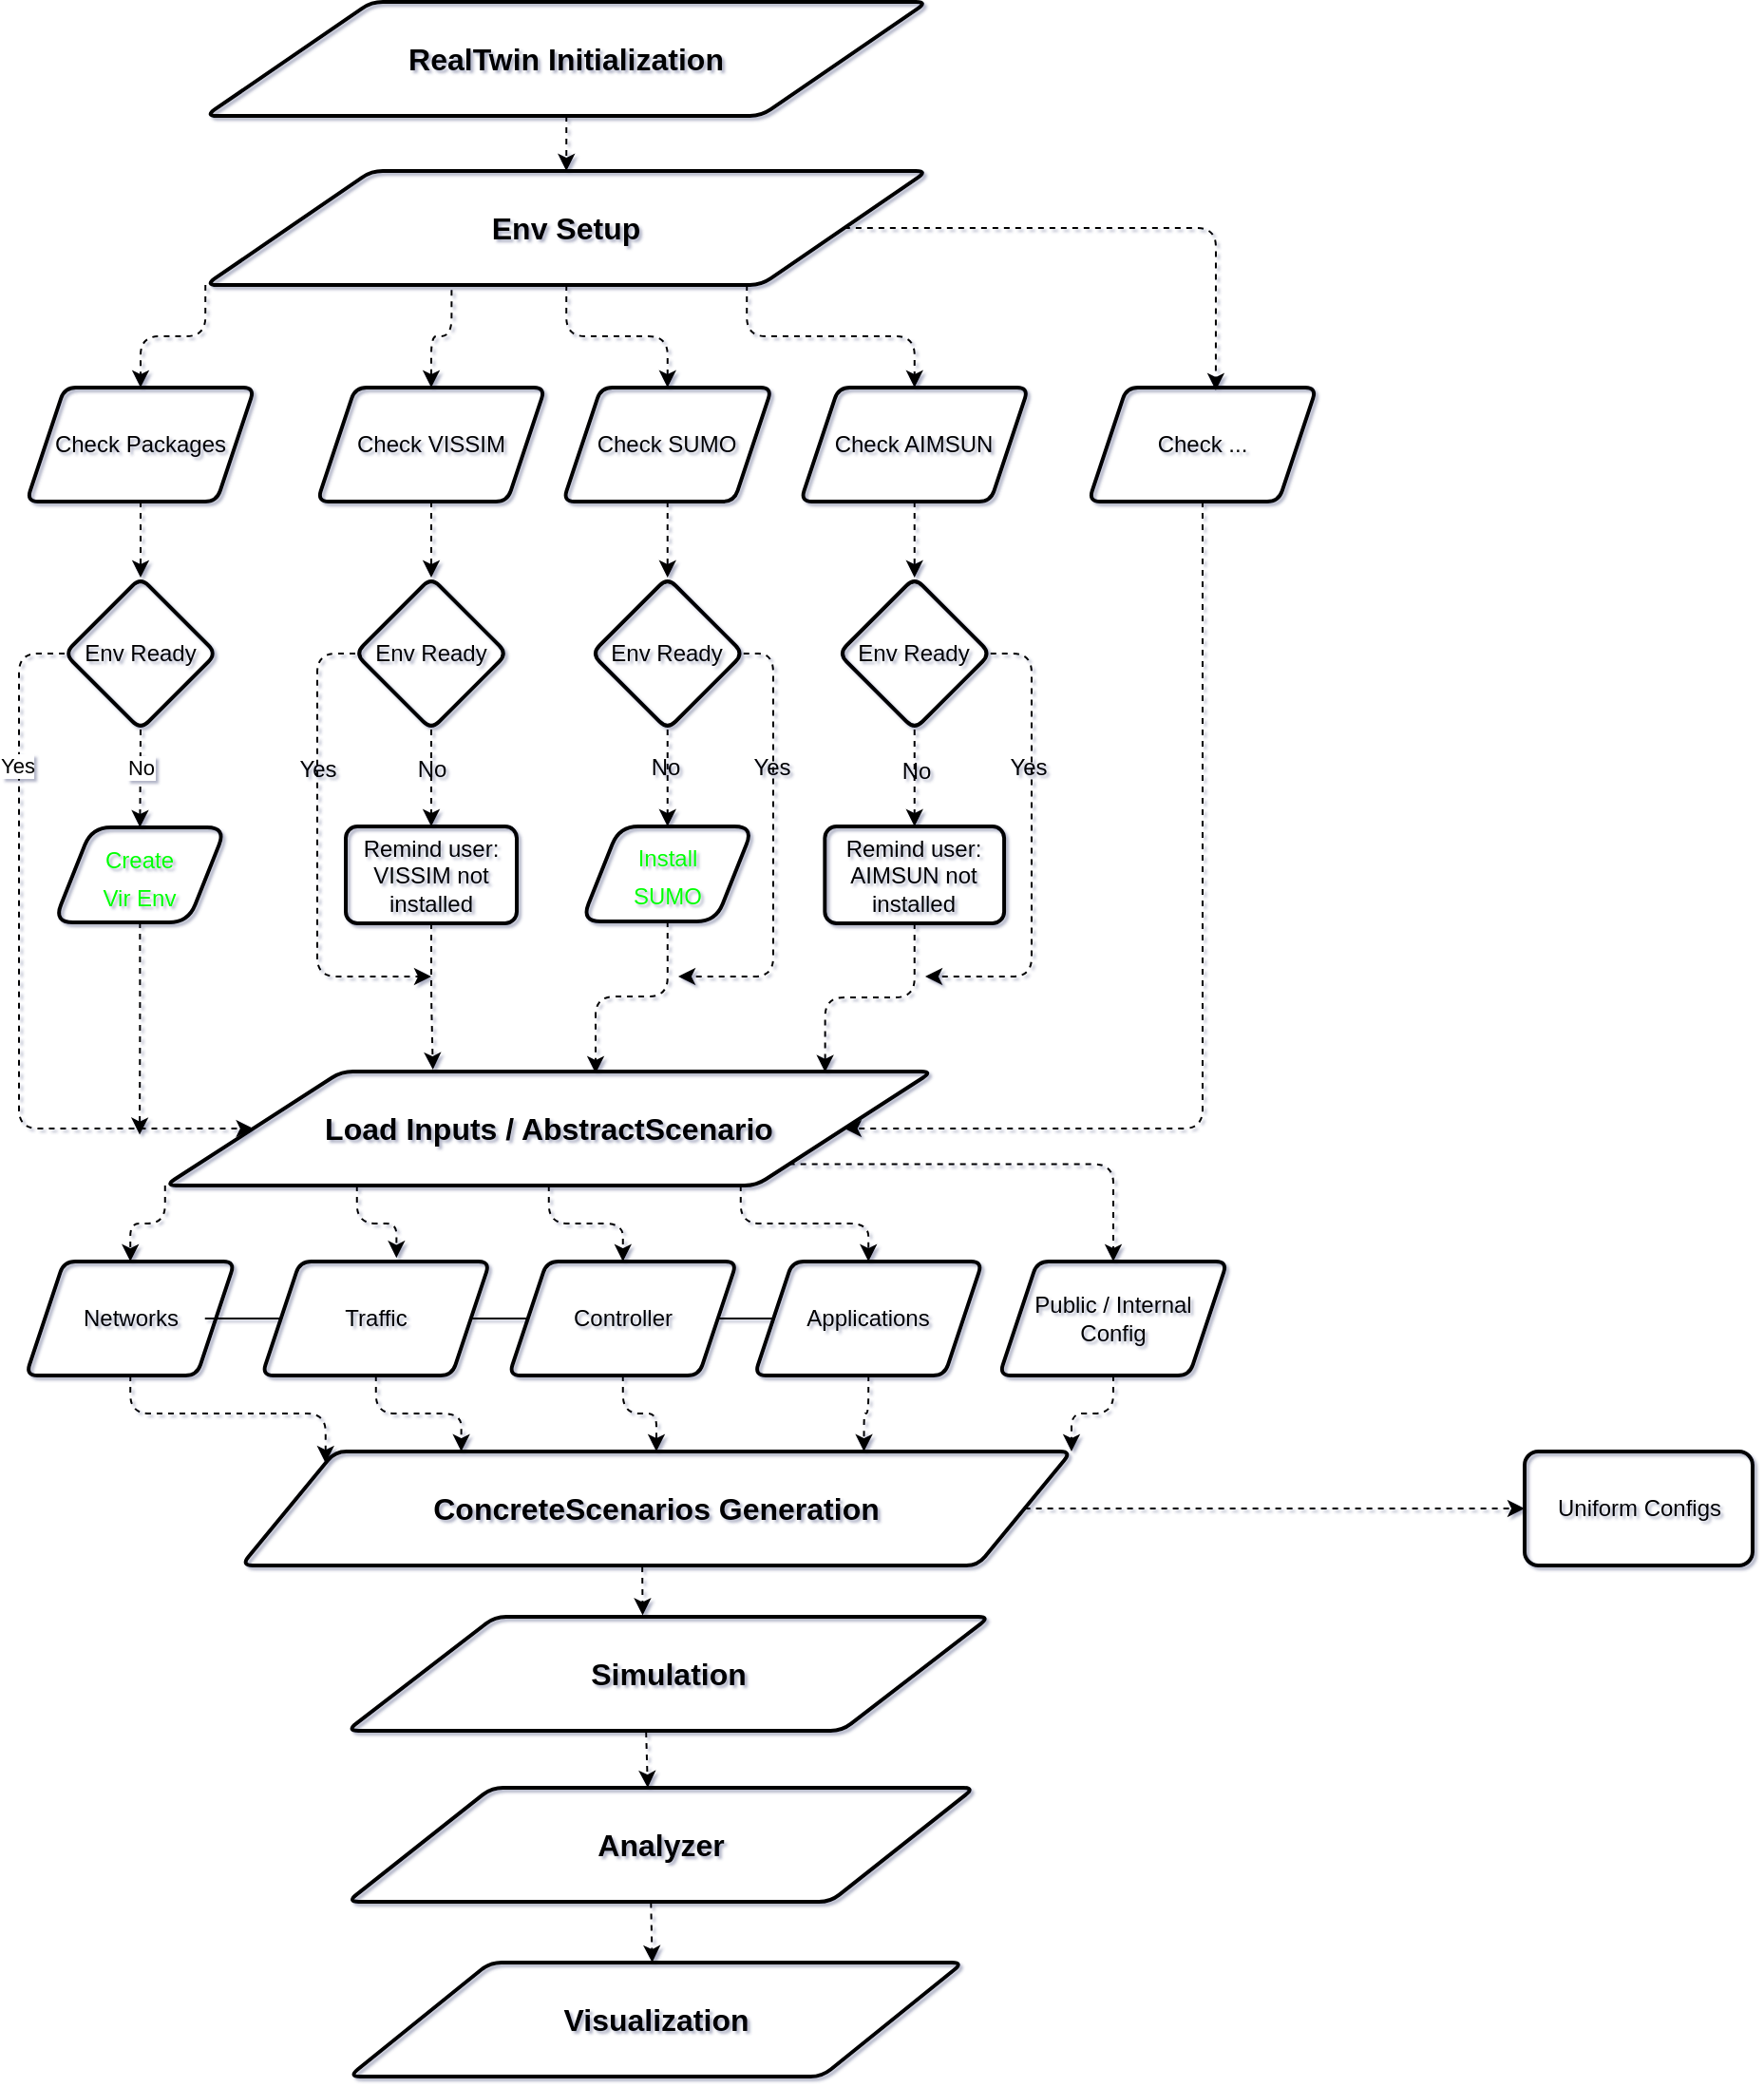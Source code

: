 <mxfile>
    <diagram id="FxDfkc90zArqB3Rua8Ul" name="Page-1">
        <mxGraphModel dx="1520" dy="787" grid="0" gridSize="10" guides="1" tooltips="1" connect="1" arrows="1" fold="1" page="1" pageScale="1" pageWidth="827" pageHeight="1169" background="none" math="1" shadow="1">
            <root>
                <mxCell id="0"/>
                <mxCell id="1" parent="0"/>
                <mxCell id="37" value="" style="edgeStyle=orthogonalEdgeStyle;html=1;dashed=1;fontSize=16;endArrow=classic;endFill=1;" parent="1" source="6" target="36" edge="1">
                    <mxGeometry relative="1" as="geometry"/>
                </mxCell>
                <mxCell id="6" value="Check SUMO" style="shape=parallelogram;perimeter=parallelogramPerimeter;whiteSpace=wrap;html=1;fixedSize=1;strokeWidth=2;rounded=1;arcSize=12;fillColor=none;" parent="1" vertex="1">
                    <mxGeometry x="353.37" y="236" width="110" height="60" as="geometry"/>
                </mxCell>
                <mxCell id="29" value="" style="edgeStyle=orthogonalEdgeStyle;html=1;dashed=1;fontSize=16;endArrow=classic;endFill=1;" parent="1" source="8" target="28" edge="1">
                    <mxGeometry relative="1" as="geometry"/>
                </mxCell>
                <mxCell id="8" value="Check VISSIM" style="shape=parallelogram;perimeter=parallelogramPerimeter;whiteSpace=wrap;html=1;fixedSize=1;strokeWidth=2;rounded=1;arcSize=12;fillColor=none;" parent="1" vertex="1">
                    <mxGeometry x="224" y="236" width="120" height="60" as="geometry"/>
                </mxCell>
                <mxCell id="39" value="" style="edgeStyle=orthogonalEdgeStyle;html=1;dashed=1;fontSize=16;endArrow=classic;endFill=1;" parent="1" source="10" target="38" edge="1">
                    <mxGeometry relative="1" as="geometry"/>
                </mxCell>
                <mxCell id="10" value="Check AIMSUN" style="shape=parallelogram;perimeter=parallelogramPerimeter;whiteSpace=wrap;html=1;fixedSize=1;strokeWidth=2;rounded=1;arcSize=12;fillColor=none;" parent="1" vertex="1">
                    <mxGeometry x="478.37" y="236" width="120" height="60" as="geometry"/>
                </mxCell>
                <mxCell id="138" style="edgeStyle=orthogonalEdgeStyle;html=1;exitX=0.25;exitY=1;exitDx=0;exitDy=0;entryX=0.59;entryY=-0.031;entryDx=0;entryDy=0;entryPerimeter=0;dashed=1;fontSize=12;endArrow=classic;endFill=1;" parent="1" source="13" target="17" edge="1">
                    <mxGeometry relative="1" as="geometry"/>
                </mxCell>
                <mxCell id="139" style="edgeStyle=orthogonalEdgeStyle;html=1;exitX=0.5;exitY=1;exitDx=0;exitDy=0;entryX=0.5;entryY=0;entryDx=0;entryDy=0;dashed=1;fontSize=12;endArrow=classic;endFill=1;" parent="1" source="13" target="18" edge="1">
                    <mxGeometry relative="1" as="geometry"/>
                </mxCell>
                <mxCell id="140" style="edgeStyle=orthogonalEdgeStyle;html=1;exitX=0.75;exitY=1;exitDx=0;exitDy=0;entryX=0.5;entryY=0;entryDx=0;entryDy=0;dashed=1;fontSize=12;endArrow=classic;endFill=1;" parent="1" source="13" target="19" edge="1">
                    <mxGeometry relative="1" as="geometry"/>
                </mxCell>
                <mxCell id="142" style="edgeStyle=orthogonalEdgeStyle;html=1;exitX=0;exitY=1;exitDx=0;exitDy=0;entryX=0.5;entryY=0;entryDx=0;entryDy=0;dashed=1;fontSize=12;endArrow=classic;endFill=1;" parent="1" source="13" target="15" edge="1">
                    <mxGeometry relative="1" as="geometry"/>
                </mxCell>
                <mxCell id="176" style="edgeStyle=orthogonalEdgeStyle;html=1;exitX=1;exitY=1;exitDx=0;exitDy=0;dashed=1;" edge="1" parent="1" source="13" target="172">
                    <mxGeometry relative="1" as="geometry"/>
                </mxCell>
                <mxCell id="13" value="&lt;b&gt;&lt;font style=&quot;font-size: 16px;&quot;&gt;Load Inputs / AbstractScenario&lt;/font&gt;&lt;/b&gt;" style="shape=parallelogram;html=1;strokeWidth=2;perimeter=parallelogramPerimeter;whiteSpace=wrap;rounded=1;arcSize=12;size=0.23;fillColor=none;" parent="1" vertex="1">
                    <mxGeometry x="143.88" y="596" width="404" height="60" as="geometry"/>
                </mxCell>
                <mxCell id="14" style="edgeStyle=none;html=1;exitX=1;exitY=0.5;exitDx=0;exitDy=0;entryX=0;entryY=0.5;entryDx=0;entryDy=0;fontSize=16;endArrow=none;endFill=0;" parent="1" target="17" edge="1">
                    <mxGeometry relative="1" as="geometry">
                        <mxPoint x="164.88" y="726" as="sourcePoint"/>
                    </mxGeometry>
                </mxCell>
                <mxCell id="126" style="edgeStyle=orthogonalEdgeStyle;html=1;exitX=0.5;exitY=1;exitDx=0;exitDy=0;entryX=0;entryY=0;entryDx=0;entryDy=0;dashed=1;fontSize=16;endArrow=classic;endFill=1;" parent="1" source="15" target="116" edge="1">
                    <mxGeometry relative="1" as="geometry"/>
                </mxCell>
                <mxCell id="15" value="Networks" style="shape=parallelogram;perimeter=parallelogramPerimeter;whiteSpace=wrap;html=1;fixedSize=1;strokeWidth=2;rounded=1;arcSize=12;fillColor=none;" parent="1" vertex="1">
                    <mxGeometry x="70.63" y="696" width="110" height="60" as="geometry"/>
                </mxCell>
                <mxCell id="16" value="" style="edgeStyle=none;html=1;fontSize=16;endArrow=none;endFill=0;" parent="1" source="17" target="18" edge="1">
                    <mxGeometry relative="1" as="geometry"/>
                </mxCell>
                <mxCell id="129" style="edgeStyle=orthogonalEdgeStyle;html=1;exitX=0.5;exitY=1;exitDx=0;exitDy=0;entryX=0.265;entryY=0;entryDx=0;entryDy=0;dashed=1;fontSize=16;endArrow=classic;endFill=1;entryPerimeter=0;" parent="1" source="17" target="116" edge="1">
                    <mxGeometry relative="1" as="geometry"/>
                </mxCell>
                <mxCell id="17" value="Traffic" style="shape=parallelogram;perimeter=parallelogramPerimeter;whiteSpace=wrap;html=1;fixedSize=1;strokeWidth=2;rounded=1;arcSize=12;fillColor=none;" parent="1" vertex="1">
                    <mxGeometry x="194.88" y="696" width="120" height="60" as="geometry"/>
                </mxCell>
                <mxCell id="20" style="edgeStyle=none;html=1;exitX=1;exitY=0.5;exitDx=0;exitDy=0;entryX=0;entryY=0.5;entryDx=0;entryDy=0;fontSize=16;endArrow=none;endFill=0;" parent="1" source="18" target="19" edge="1">
                    <mxGeometry relative="1" as="geometry"/>
                </mxCell>
                <mxCell id="128" style="edgeStyle=orthogonalEdgeStyle;html=1;exitX=0.5;exitY=1;exitDx=0;exitDy=0;entryX=0.5;entryY=0;entryDx=0;entryDy=0;dashed=1;fontSize=16;endArrow=classic;endFill=1;" parent="1" source="18" target="116" edge="1">
                    <mxGeometry relative="1" as="geometry"/>
                </mxCell>
                <mxCell id="18" value="Controller" style="shape=parallelogram;perimeter=parallelogramPerimeter;whiteSpace=wrap;html=1;fixedSize=1;strokeWidth=2;rounded=1;arcSize=12;fillColor=none;" parent="1" vertex="1">
                    <mxGeometry x="324.88" y="696" width="120" height="60" as="geometry"/>
                </mxCell>
                <mxCell id="127" style="edgeStyle=orthogonalEdgeStyle;html=1;exitX=0.5;exitY=1;exitDx=0;exitDy=0;entryX=0.75;entryY=0;entryDx=0;entryDy=0;dashed=1;fontSize=16;endArrow=classic;endFill=1;" parent="1" source="19" target="116" edge="1">
                    <mxGeometry relative="1" as="geometry"/>
                </mxCell>
                <mxCell id="19" value="Applications" style="shape=parallelogram;perimeter=parallelogramPerimeter;whiteSpace=wrap;html=1;fixedSize=1;strokeWidth=2;rounded=1;arcSize=12;fillColor=none;" parent="1" vertex="1">
                    <mxGeometry x="454.13" y="696" width="120" height="60" as="geometry"/>
                </mxCell>
                <mxCell id="35" value="" style="edgeStyle=orthogonalEdgeStyle;html=1;dashed=1;fontSize=16;endArrow=classic;endFill=1;" parent="1" source="28" target="34" edge="1">
                    <mxGeometry relative="1" as="geometry"/>
                </mxCell>
                <mxCell id="47" value="&lt;font style=&quot;font-size: 12px;&quot;&gt;No&lt;/font&gt;" style="edgeLabel;html=1;align=center;verticalAlign=middle;resizable=0;points=[];fontSize=16;labelBackgroundColor=none;" parent="35" vertex="1" connectable="0">
                    <mxGeometry x="-0.273" relative="1" as="geometry">
                        <mxPoint as="offset"/>
                    </mxGeometry>
                </mxCell>
                <mxCell id="65" style="edgeStyle=elbowEdgeStyle;html=1;exitX=0;exitY=0.5;exitDx=0;exitDy=0;dashed=1;fontSize=12;endArrow=classic;endFill=1;" parent="1" source="28" edge="1">
                    <mxGeometry relative="1" as="geometry">
                        <mxPoint x="284" y="546" as="targetPoint"/>
                        <Array as="points">
                            <mxPoint x="224" y="466"/>
                        </Array>
                    </mxGeometry>
                </mxCell>
                <mxCell id="67" value="Yes" style="edgeLabel;html=1;align=center;verticalAlign=middle;resizable=0;points=[];fontSize=12;labelBackgroundColor=none;" parent="65" vertex="1" connectable="0">
                    <mxGeometry x="-0.333" relative="1" as="geometry">
                        <mxPoint y="-3" as="offset"/>
                    </mxGeometry>
                </mxCell>
                <mxCell id="28" value="Env Ready" style="rhombus;whiteSpace=wrap;html=1;strokeWidth=2;rounded=1;arcSize=12;fillColor=none;" parent="1" vertex="1">
                    <mxGeometry x="244" y="336" width="80" height="80" as="geometry"/>
                </mxCell>
                <mxCell id="59" style="edgeStyle=elbowEdgeStyle;elbow=vertical;html=1;exitX=0.5;exitY=1;exitDx=0;exitDy=0;entryX=0.349;entryY=-0.017;entryDx=0;entryDy=0;entryPerimeter=0;dashed=1;fontSize=12;endArrow=classic;endFill=1;" parent="1" source="34" target="13" edge="1">
                    <mxGeometry relative="1" as="geometry"/>
                </mxCell>
                <mxCell id="34" value="Remind user: VISSIM not installed" style="whiteSpace=wrap;html=1;strokeWidth=2;rounded=1;arcSize=12;fillColor=none;" parent="1" vertex="1">
                    <mxGeometry x="239" y="467" width="90" height="51" as="geometry"/>
                </mxCell>
                <mxCell id="52" style="edgeStyle=orthogonalEdgeStyle;html=1;exitX=0.5;exitY=1;exitDx=0;exitDy=0;entryX=0.5;entryY=0;entryDx=0;entryDy=0;dashed=1;fontSize=12;endArrow=classic;endFill=1;" parent="1" source="36" target="50" edge="1">
                    <mxGeometry relative="1" as="geometry"/>
                </mxCell>
                <mxCell id="54" value="No" style="edgeLabel;html=1;align=center;verticalAlign=middle;resizable=0;points=[];fontSize=12;labelBackgroundColor=none;" parent="52" vertex="1" connectable="0">
                    <mxGeometry x="-0.271" relative="1" as="geometry">
                        <mxPoint x="-2" y="1" as="offset"/>
                    </mxGeometry>
                </mxCell>
                <mxCell id="56" style="edgeStyle=elbowEdgeStyle;html=1;exitX=1;exitY=0.5;exitDx=0;exitDy=0;dashed=1;fontSize=12;endArrow=classic;endFill=1;" parent="1" source="36" edge="1">
                    <mxGeometry relative="1" as="geometry">
                        <mxPoint x="414" y="546" as="targetPoint"/>
                        <Array as="points">
                            <mxPoint x="464" y="456"/>
                        </Array>
                    </mxGeometry>
                </mxCell>
                <mxCell id="57" value="Yes" style="edgeLabel;html=1;align=center;verticalAlign=middle;resizable=0;points=[];fontSize=12;labelBackgroundColor=none;" parent="56" vertex="1" connectable="0">
                    <mxGeometry x="-0.189" y="1" relative="1" as="geometry">
                        <mxPoint x="-2" y="-20" as="offset"/>
                    </mxGeometry>
                </mxCell>
                <mxCell id="36" value="Env Ready" style="rhombus;whiteSpace=wrap;html=1;strokeWidth=2;rounded=1;arcSize=12;fillColor=none;" parent="1" vertex="1">
                    <mxGeometry x="368.37" y="336" width="80" height="80" as="geometry"/>
                </mxCell>
                <mxCell id="45" value="" style="edgeStyle=orthogonalEdgeStyle;html=1;dashed=1;fontSize=16;endArrow=classic;endFill=1;" parent="1" source="38" target="44" edge="1">
                    <mxGeometry relative="1" as="geometry"/>
                </mxCell>
                <mxCell id="48" value="&lt;font style=&quot;font-size: 12px;&quot;&gt;No&lt;/font&gt;" style="edgeLabel;html=1;align=center;verticalAlign=middle;resizable=0;points=[];fontSize=16;backgroundOutline=0;labelBackgroundColor=none;" parent="45" vertex="1" connectable="0">
                    <mxGeometry x="0.208" y="1" relative="1" as="geometry">
                        <mxPoint x="-1" y="-11" as="offset"/>
                    </mxGeometry>
                </mxCell>
                <mxCell id="66" style="edgeStyle=elbowEdgeStyle;html=1;exitX=1;exitY=0.5;exitDx=0;exitDy=0;dashed=1;fontSize=12;endArrow=classic;endFill=1;" parent="1" source="38" edge="1">
                    <mxGeometry relative="1" as="geometry">
                        <mxPoint x="544" y="546" as="targetPoint"/>
                        <Array as="points">
                            <mxPoint x="600" y="456"/>
                        </Array>
                    </mxGeometry>
                </mxCell>
                <mxCell id="68" value="Yes" style="edgeLabel;html=1;align=center;verticalAlign=middle;resizable=0;points=[];fontSize=12;labelBackgroundColor=none;" parent="66" vertex="1" connectable="0">
                    <mxGeometry x="-0.358" y="1" relative="1" as="geometry">
                        <mxPoint x="-3" y="2" as="offset"/>
                    </mxGeometry>
                </mxCell>
                <mxCell id="38" value="Env Ready" style="rhombus;whiteSpace=wrap;html=1;strokeWidth=2;rounded=1;arcSize=12;fillColor=none;" parent="1" vertex="1">
                    <mxGeometry x="498.37" y="336" width="80" height="80" as="geometry"/>
                </mxCell>
                <mxCell id="60" style="edgeStyle=elbowEdgeStyle;elbow=vertical;html=1;exitX=0.5;exitY=1;exitDx=0;exitDy=0;entryX=0.86;entryY=0.006;entryDx=0;entryDy=0;entryPerimeter=0;dashed=1;fontSize=12;endArrow=classic;endFill=1;" parent="1" source="44" target="13" edge="1">
                    <mxGeometry relative="1" as="geometry"/>
                </mxCell>
                <mxCell id="44" value="Remind user: AIMSUN not installed" style="whiteSpace=wrap;html=1;strokeWidth=2;rounded=1;arcSize=12;strokeColor=default;fillColor=none;" parent="1" vertex="1">
                    <mxGeometry x="491.18" y="467" width="94.37" height="51" as="geometry"/>
                </mxCell>
                <mxCell id="53" style="edgeStyle=orthogonalEdgeStyle;html=1;exitX=0.5;exitY=1;exitDx=0;exitDy=0;dashed=1;fontSize=12;endArrow=classic;endFill=1;entryX=0.561;entryY=0.016;entryDx=0;entryDy=0;entryPerimeter=0;" parent="1" source="50" target="13" edge="1">
                    <mxGeometry relative="1" as="geometry">
                        <mxPoint x="409" y="576" as="targetPoint"/>
                    </mxGeometry>
                </mxCell>
                <mxCell id="50" value="&lt;font color=&quot;#00ff00&quot; style=&quot;font-size: 12px;&quot;&gt;Install &lt;br&gt;SUMO&lt;/font&gt;" style="shape=parallelogram;perimeter=parallelogramPerimeter;whiteSpace=wrap;html=1;fixedSize=1;fontSize=16;fillColor=none;rounded=1;strokeWidth=2;" parent="1" vertex="1">
                    <mxGeometry x="363.06" y="467" width="90.63" height="50" as="geometry"/>
                </mxCell>
                <mxCell id="169" style="edgeStyle=none;html=1;exitX=0.483;exitY=1.009;exitDx=0;exitDy=0;entryX=0.46;entryY=-0.013;entryDx=0;entryDy=0;entryPerimeter=0;dashed=1;exitPerimeter=0;" edge="1" parent="1" source="116" target="117">
                    <mxGeometry relative="1" as="geometry"/>
                </mxCell>
                <mxCell id="178" value="" style="edgeStyle=orthogonalEdgeStyle;html=1;dashed=1;fontColor=#00FF00;" edge="1" parent="1" source="116" target="177">
                    <mxGeometry relative="1" as="geometry"/>
                </mxCell>
                <mxCell id="116" value="&lt;b&gt;&lt;font style=&quot;font-size: 16px;&quot;&gt;ConcreteScenarios Generation&lt;/font&gt;&lt;/b&gt;" style="shape=parallelogram;html=1;strokeWidth=2;perimeter=parallelogramPerimeter;whiteSpace=wrap;rounded=1;arcSize=12;size=0.113;fillColor=none;" parent="1" vertex="1">
                    <mxGeometry x="184" y="796" width="437" height="60" as="geometry"/>
                </mxCell>
                <mxCell id="170" style="edgeStyle=none;html=1;exitX=0.486;exitY=1.008;exitDx=0;exitDy=0;entryX=0.5;entryY=0;entryDx=0;entryDy=0;dashed=1;exitPerimeter=0;" edge="1" parent="1">
                    <mxGeometry relative="1" as="geometry">
                        <mxPoint x="397.078" y="943.48" as="sourcePoint"/>
                        <mxPoint x="397.935" y="973" as="targetPoint"/>
                    </mxGeometry>
                </mxCell>
                <mxCell id="117" value="&lt;b&gt;&lt;font style=&quot;font-size: 16px;&quot;&gt;Simulation&lt;/font&gt;&lt;/b&gt;" style="shape=parallelogram;html=1;strokeWidth=2;perimeter=parallelogramPerimeter;whiteSpace=wrap;rounded=1;arcSize=12;size=0.23;fillColor=none;" parent="1" vertex="1">
                    <mxGeometry x="239.63" y="883" width="338.37" height="60" as="geometry"/>
                </mxCell>
                <mxCell id="171" style="edgeStyle=none;html=1;exitX=0.49;exitY=1.004;exitDx=0;exitDy=0;entryX=0.5;entryY=0;entryDx=0;entryDy=0;dashed=1;exitPerimeter=0;" edge="1" parent="1">
                    <mxGeometry relative="1" as="geometry">
                        <mxPoint x="399.634" y="1033.24" as="sourcePoint"/>
                        <mxPoint x="400.315" y="1065" as="targetPoint"/>
                    </mxGeometry>
                </mxCell>
                <mxCell id="118" value="&lt;b&gt;&lt;font style=&quot;font-size: 16px;&quot;&gt;Analyzer&lt;/font&gt;&lt;/b&gt;" style="shape=parallelogram;html=1;strokeWidth=2;perimeter=parallelogramPerimeter;whiteSpace=wrap;rounded=1;arcSize=12;size=0.23;fillColor=none;" parent="1" vertex="1">
                    <mxGeometry x="239.87" y="973" width="330.13" height="60" as="geometry"/>
                </mxCell>
                <mxCell id="119" value="&lt;b&gt;&lt;font style=&quot;font-size: 16px;&quot;&gt;Visualization&lt;/font&gt;&lt;/b&gt;" style="shape=parallelogram;html=1;strokeWidth=2;perimeter=parallelogramPerimeter;whiteSpace=wrap;rounded=1;arcSize=12;size=0.23;fillColor=none;" parent="1" vertex="1">
                    <mxGeometry x="240.63" y="1065" width="323.37" height="60" as="geometry"/>
                </mxCell>
                <mxCell id="150" style="edgeStyle=orthogonalEdgeStyle;html=1;exitX=1;exitY=0.5;exitDx=0;exitDy=0;entryX=0.558;entryY=0.025;entryDx=0;entryDy=0;entryPerimeter=0;dashed=1;fontSize=12;endArrow=classic;endFill=1;" parent="1" source="131" target="147" edge="1">
                    <mxGeometry relative="1" as="geometry"/>
                </mxCell>
                <mxCell id="153" style="edgeStyle=orthogonalEdgeStyle;html=1;exitX=0;exitY=1;exitDx=0;exitDy=0;entryX=0.5;entryY=0;entryDx=0;entryDy=0;dashed=1;" edge="1" parent="1" source="131" target="152">
                    <mxGeometry relative="1" as="geometry"/>
                </mxCell>
                <mxCell id="165" style="edgeStyle=orthogonalEdgeStyle;html=1;exitX=0.75;exitY=1;exitDx=0;exitDy=0;entryX=0.5;entryY=0;entryDx=0;entryDy=0;dashed=1;" edge="1" parent="1" source="131" target="10">
                    <mxGeometry relative="1" as="geometry"/>
                </mxCell>
                <mxCell id="166" style="edgeStyle=orthogonalEdgeStyle;html=1;exitX=0.5;exitY=1;exitDx=0;exitDy=0;entryX=0.5;entryY=0;entryDx=0;entryDy=0;dashed=1;" edge="1" parent="1" source="131" target="6">
                    <mxGeometry relative="1" as="geometry"/>
                </mxCell>
                <mxCell id="168" style="edgeStyle=orthogonalEdgeStyle;html=1;exitX=0.341;exitY=1.043;exitDx=0;exitDy=0;entryX=0.5;entryY=0;entryDx=0;entryDy=0;dashed=1;exitPerimeter=0;" edge="1" parent="1" source="131" target="8">
                    <mxGeometry relative="1" as="geometry"/>
                </mxCell>
                <mxCell id="131" value="&lt;b&gt;&lt;font style=&quot;font-size: 16px;&quot;&gt;Env Setup&lt;/font&gt;&lt;/b&gt;" style="shape=parallelogram;html=1;strokeWidth=2;perimeter=parallelogramPerimeter;whiteSpace=wrap;rounded=1;arcSize=12;size=0.23;fillColor=none;" parent="1" vertex="1">
                    <mxGeometry x="165.13" y="122" width="380" height="60" as="geometry"/>
                </mxCell>
                <mxCell id="144" style="edgeStyle=orthogonalEdgeStyle;html=1;exitX=0.5;exitY=1;exitDx=0;exitDy=0;entryX=0.5;entryY=0;entryDx=0;entryDy=0;dashed=1;fontSize=12;endArrow=classic;endFill=1;" parent="1" source="143" target="131" edge="1">
                    <mxGeometry relative="1" as="geometry"/>
                </mxCell>
                <mxCell id="143" value="&lt;b&gt;&lt;font style=&quot;font-size: 16px;&quot;&gt;RealTwin Initialization&lt;/font&gt;&lt;/b&gt;" style="shape=parallelogram;html=1;strokeWidth=2;perimeter=parallelogramPerimeter;whiteSpace=wrap;rounded=1;arcSize=12;size=0.23;fillColor=none;" parent="1" vertex="1">
                    <mxGeometry x="165.13" y="33" width="380" height="60" as="geometry"/>
                </mxCell>
                <mxCell id="151" style="edgeStyle=orthogonalEdgeStyle;html=1;exitX=0.5;exitY=1;exitDx=0;exitDy=0;entryX=1;entryY=0.5;entryDx=0;entryDy=0;dashed=1;fontSize=12;endArrow=classic;endFill=1;" parent="1" source="147" target="13" edge="1">
                    <mxGeometry relative="1" as="geometry">
                        <Array as="points">
                            <mxPoint x="690" y="626"/>
                        </Array>
                    </mxGeometry>
                </mxCell>
                <mxCell id="147" value="Check ..." style="shape=parallelogram;perimeter=parallelogramPerimeter;whiteSpace=wrap;html=1;fixedSize=1;strokeWidth=2;rounded=1;arcSize=12;fillColor=none;" parent="1" vertex="1">
                    <mxGeometry x="630" y="236" width="120" height="60" as="geometry"/>
                </mxCell>
                <mxCell id="163" style="edgeStyle=none;html=1;exitX=0.5;exitY=1;exitDx=0;exitDy=0;entryX=0.5;entryY=0;entryDx=0;entryDy=0;dashed=1;" edge="1" parent="1" source="152" target="155">
                    <mxGeometry relative="1" as="geometry"/>
                </mxCell>
                <mxCell id="152" value="Check Packages" style="shape=parallelogram;perimeter=parallelogramPerimeter;whiteSpace=wrap;html=1;fixedSize=1;strokeWidth=2;rounded=1;arcSize=12;fillColor=none;" vertex="1" parent="1">
                    <mxGeometry x="71" y="236" width="120" height="60" as="geometry"/>
                </mxCell>
                <mxCell id="158" style="edgeStyle=none;html=1;exitX=0.5;exitY=1;exitDx=0;exitDy=0;entryX=0.5;entryY=0;entryDx=0;entryDy=0;dashed=1;" edge="1" parent="1" source="155" target="156">
                    <mxGeometry relative="1" as="geometry"/>
                </mxCell>
                <mxCell id="161" value="No" style="edgeLabel;html=1;align=center;verticalAlign=middle;resizable=0;points=[];" vertex="1" connectable="0" parent="158">
                    <mxGeometry x="-0.244" relative="1" as="geometry">
                        <mxPoint as="offset"/>
                    </mxGeometry>
                </mxCell>
                <mxCell id="159" style="edgeStyle=orthogonalEdgeStyle;html=1;exitX=0;exitY=0.5;exitDx=0;exitDy=0;entryX=0;entryY=0.5;entryDx=0;entryDy=0;dashed=1;" edge="1" parent="1" source="155" target="13">
                    <mxGeometry relative="1" as="geometry">
                        <Array as="points">
                            <mxPoint x="67" y="376"/>
                            <mxPoint x="67" y="626"/>
                        </Array>
                    </mxGeometry>
                </mxCell>
                <mxCell id="162" value="Yes" style="edgeLabel;html=1;align=center;verticalAlign=middle;resizable=0;points=[];" vertex="1" connectable="0" parent="159">
                    <mxGeometry x="-0.295" relative="1" as="geometry">
                        <mxPoint x="-1" y="-57" as="offset"/>
                    </mxGeometry>
                </mxCell>
                <mxCell id="155" value="Env Ready" style="rhombus;whiteSpace=wrap;html=1;strokeWidth=2;rounded=1;arcSize=12;fillColor=none;" vertex="1" parent="1">
                    <mxGeometry x="91" y="336" width="80" height="80" as="geometry"/>
                </mxCell>
                <mxCell id="160" style="edgeStyle=orthogonalEdgeStyle;html=1;exitX=0.5;exitY=1;exitDx=0;exitDy=0;dashed=1;" edge="1" parent="1" source="156">
                    <mxGeometry relative="1" as="geometry">
                        <mxPoint x="130.529" y="629.294" as="targetPoint"/>
                    </mxGeometry>
                </mxCell>
                <mxCell id="156" value="&lt;span style=&quot;font-size: 12px;&quot;&gt;&lt;font color=&quot;#00ff00&quot;&gt;Create &lt;br&gt;Vir Env&lt;/font&gt;&lt;/span&gt;" style="shape=parallelogram;perimeter=parallelogramPerimeter;whiteSpace=wrap;html=1;fixedSize=1;fontSize=16;fillColor=none;rounded=1;strokeWidth=2;" vertex="1" parent="1">
                    <mxGeometry x="85.37" y="467.5" width="90.63" height="50" as="geometry"/>
                </mxCell>
                <mxCell id="174" style="edgeStyle=orthogonalEdgeStyle;html=1;exitX=0.5;exitY=1;exitDx=0;exitDy=0;entryX=1;entryY=0;entryDx=0;entryDy=0;dashed=1;" edge="1" parent="1" source="172" target="116">
                    <mxGeometry relative="1" as="geometry"/>
                </mxCell>
                <mxCell id="172" value="Public / Internal&lt;br&gt;Config" style="shape=parallelogram;perimeter=parallelogramPerimeter;whiteSpace=wrap;html=1;fixedSize=1;strokeWidth=2;rounded=1;arcSize=12;fillColor=none;" vertex="1" parent="1">
                    <mxGeometry x="583" y="696" width="120" height="60" as="geometry"/>
                </mxCell>
                <mxCell id="177" value="Uniform Configs" style="whiteSpace=wrap;html=1;fillColor=none;strokeWidth=2;rounded=1;arcSize=12;" vertex="1" parent="1">
                    <mxGeometry x="859.5" y="796" width="120" height="60" as="geometry"/>
                </mxCell>
            </root>
        </mxGraphModel>
    </diagram>
</mxfile>